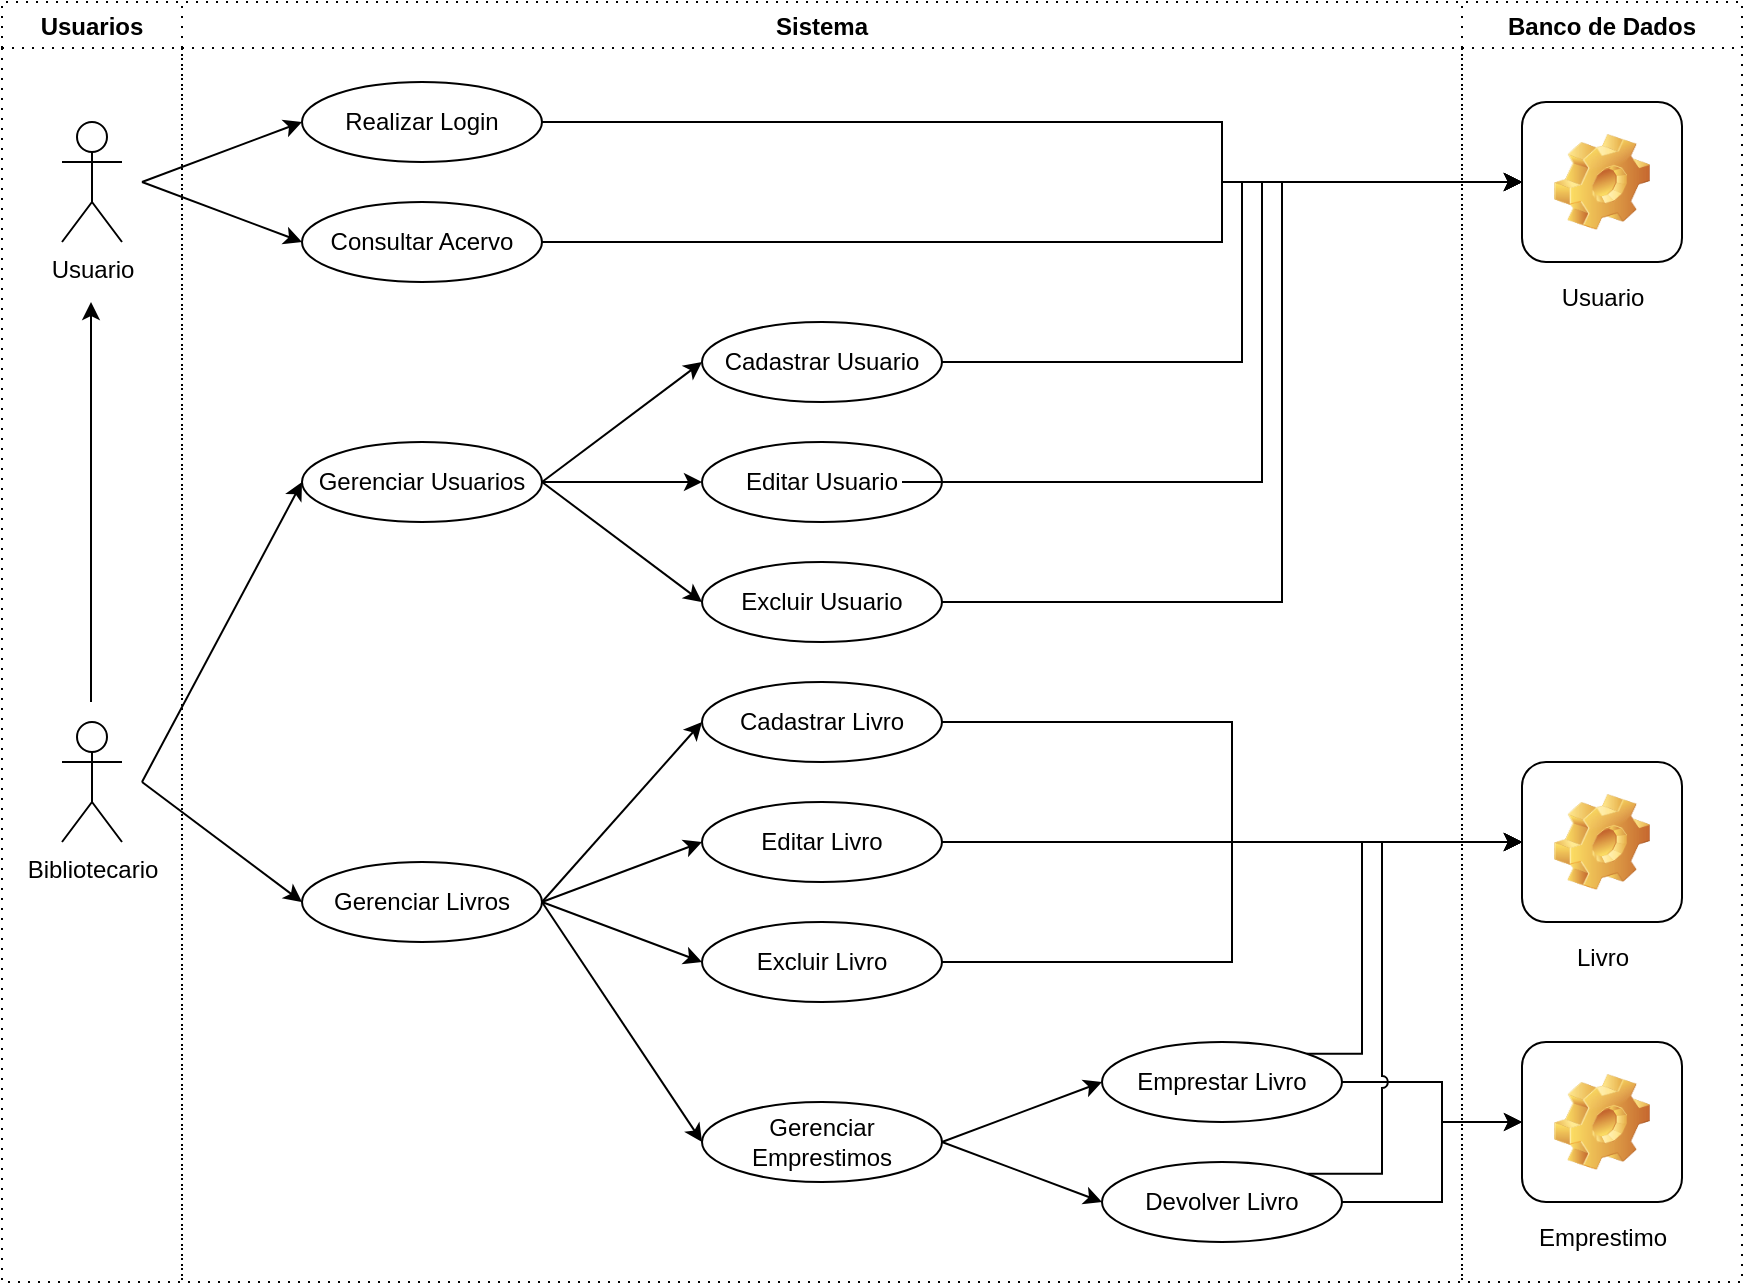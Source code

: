 <mxfile version="24.6.4" type="device">
  <diagram name="Page-1" id="e7e014a7-5840-1c2e-5031-d8a46d1fe8dd">
    <mxGraphModel dx="1434" dy="738" grid="1" gridSize="10" guides="1" tooltips="1" connect="1" arrows="1" fold="1" page="1" pageScale="1" pageWidth="1169" pageHeight="826" background="none" math="0" shadow="0">
      <root>
        <mxCell id="0" />
        <mxCell id="1" parent="0" />
        <mxCell id="nPSNUFFBxjbtZRg-41nY-41" value="Usuario" style="shape=umlActor;verticalLabelPosition=bottom;verticalAlign=top;html=1;" vertex="1" parent="1">
          <mxGeometry x="80" y="60" width="30" height="60" as="geometry" />
        </mxCell>
        <mxCell id="nPSNUFFBxjbtZRg-41nY-42" value="Bibliotecario" style="shape=umlActor;verticalLabelPosition=bottom;verticalAlign=top;html=1;" vertex="1" parent="1">
          <mxGeometry x="80" y="360" width="30" height="60" as="geometry" />
        </mxCell>
        <mxCell id="nPSNUFFBxjbtZRg-41nY-91" style="edgeStyle=orthogonalEdgeStyle;rounded=0;orthogonalLoop=1;jettySize=auto;html=1;exitX=1;exitY=0.5;exitDx=0;exitDy=0;entryX=0;entryY=0.5;entryDx=0;entryDy=0;" edge="1" parent="1" source="nPSNUFFBxjbtZRg-41nY-45" target="nPSNUFFBxjbtZRg-41nY-47">
          <mxGeometry relative="1" as="geometry">
            <Array as="points">
              <mxPoint x="660" y="60" />
              <mxPoint x="660" y="90" />
            </Array>
          </mxGeometry>
        </mxCell>
        <mxCell id="nPSNUFFBxjbtZRg-41nY-45" value="Realizar Login" style="ellipse;whiteSpace=wrap;html=1;" vertex="1" parent="1">
          <mxGeometry x="200" y="40" width="120" height="40" as="geometry" />
        </mxCell>
        <mxCell id="nPSNUFFBxjbtZRg-41nY-90" style="edgeStyle=orthogonalEdgeStyle;rounded=0;orthogonalLoop=1;jettySize=auto;html=1;exitX=1;exitY=0.5;exitDx=0;exitDy=0;entryX=0;entryY=0.5;entryDx=0;entryDy=0;" edge="1" parent="1" source="nPSNUFFBxjbtZRg-41nY-48" target="nPSNUFFBxjbtZRg-41nY-47">
          <mxGeometry relative="1" as="geometry">
            <Array as="points">
              <mxPoint x="660" y="120" />
              <mxPoint x="660" y="90" />
            </Array>
          </mxGeometry>
        </mxCell>
        <mxCell id="nPSNUFFBxjbtZRg-41nY-48" value="Consultar Acervo" style="ellipse;whiteSpace=wrap;html=1;" vertex="1" parent="1">
          <mxGeometry x="200" y="100" width="120" height="40" as="geometry" />
        </mxCell>
        <mxCell id="nPSNUFFBxjbtZRg-41nY-92" style="edgeStyle=orthogonalEdgeStyle;rounded=0;orthogonalLoop=1;jettySize=auto;html=1;exitX=1;exitY=0.5;exitDx=0;exitDy=0;entryX=0;entryY=0.5;entryDx=0;entryDy=0;" edge="1" parent="1" source="nPSNUFFBxjbtZRg-41nY-49" target="nPSNUFFBxjbtZRg-41nY-85">
          <mxGeometry relative="1" as="geometry" />
        </mxCell>
        <mxCell id="nPSNUFFBxjbtZRg-41nY-49" value="Cadastrar Livro" style="ellipse;whiteSpace=wrap;html=1;" vertex="1" parent="1">
          <mxGeometry x="400" y="340" width="120" height="40" as="geometry" />
        </mxCell>
        <mxCell id="nPSNUFFBxjbtZRg-41nY-93" style="edgeStyle=orthogonalEdgeStyle;rounded=0;orthogonalLoop=1;jettySize=auto;html=1;exitX=1;exitY=0.5;exitDx=0;exitDy=0;entryX=0;entryY=0.5;entryDx=0;entryDy=0;" edge="1" parent="1" source="nPSNUFFBxjbtZRg-41nY-50" target="nPSNUFFBxjbtZRg-41nY-85">
          <mxGeometry relative="1" as="geometry">
            <mxPoint x="810" y="410" as="targetPoint" />
          </mxGeometry>
        </mxCell>
        <mxCell id="nPSNUFFBxjbtZRg-41nY-50" value="Editar Livro" style="ellipse;whiteSpace=wrap;html=1;" vertex="1" parent="1">
          <mxGeometry x="400" y="400" width="120" height="40" as="geometry" />
        </mxCell>
        <mxCell id="nPSNUFFBxjbtZRg-41nY-94" style="edgeStyle=orthogonalEdgeStyle;rounded=0;orthogonalLoop=1;jettySize=auto;html=1;exitX=1;exitY=0.5;exitDx=0;exitDy=0;entryX=0;entryY=0.5;entryDx=0;entryDy=0;" edge="1" parent="1" source="nPSNUFFBxjbtZRg-41nY-51" target="nPSNUFFBxjbtZRg-41nY-85">
          <mxGeometry relative="1" as="geometry" />
        </mxCell>
        <mxCell id="nPSNUFFBxjbtZRg-41nY-51" value="Excluir Livro" style="ellipse;whiteSpace=wrap;html=1;" vertex="1" parent="1">
          <mxGeometry x="400" y="460" width="120" height="40" as="geometry" />
        </mxCell>
        <mxCell id="nPSNUFFBxjbtZRg-41nY-95" style="edgeStyle=orthogonalEdgeStyle;rounded=0;orthogonalLoop=1;jettySize=auto;html=1;entryX=0;entryY=0.5;entryDx=0;entryDy=0;exitX=1;exitY=0;exitDx=0;exitDy=0;" edge="1" parent="1" source="nPSNUFFBxjbtZRg-41nY-52" target="nPSNUFFBxjbtZRg-41nY-85">
          <mxGeometry relative="1" as="geometry">
            <mxPoint x="700" y="500" as="sourcePoint" />
            <Array as="points">
              <mxPoint x="730" y="526" />
              <mxPoint x="730" y="420" />
            </Array>
          </mxGeometry>
        </mxCell>
        <mxCell id="nPSNUFFBxjbtZRg-41nY-101" style="edgeStyle=orthogonalEdgeStyle;rounded=0;orthogonalLoop=1;jettySize=auto;html=1;exitX=1;exitY=0.5;exitDx=0;exitDy=0;entryX=0;entryY=0.5;entryDx=0;entryDy=0;jumpStyle=arc;flowAnimation=0;shadow=0;" edge="1" parent="1" source="nPSNUFFBxjbtZRg-41nY-52" target="nPSNUFFBxjbtZRg-41nY-86">
          <mxGeometry relative="1" as="geometry">
            <Array as="points">
              <mxPoint x="770" y="540" />
              <mxPoint x="770" y="560" />
            </Array>
          </mxGeometry>
        </mxCell>
        <mxCell id="nPSNUFFBxjbtZRg-41nY-52" value="Emprestar Livro" style="ellipse;whiteSpace=wrap;html=1;" vertex="1" parent="1">
          <mxGeometry x="600" y="520" width="120" height="40" as="geometry" />
        </mxCell>
        <mxCell id="nPSNUFFBxjbtZRg-41nY-96" style="edgeStyle=orthogonalEdgeStyle;rounded=0;orthogonalLoop=1;jettySize=auto;html=1;entryX=0;entryY=0.5;entryDx=0;entryDy=0;exitX=1;exitY=0;exitDx=0;exitDy=0;flowAnimation=0;shadow=0;jumpStyle=arc;" edge="1" parent="1" source="nPSNUFFBxjbtZRg-41nY-53" target="nPSNUFFBxjbtZRg-41nY-85">
          <mxGeometry relative="1" as="geometry">
            <mxPoint x="720" y="570" as="sourcePoint" />
            <Array as="points">
              <mxPoint x="740" y="586" />
              <mxPoint x="740" y="420" />
            </Array>
          </mxGeometry>
        </mxCell>
        <mxCell id="nPSNUFFBxjbtZRg-41nY-100" value="" style="edgeStyle=orthogonalEdgeStyle;rounded=0;orthogonalLoop=1;jettySize=auto;html=1;" edge="1" parent="1" source="nPSNUFFBxjbtZRg-41nY-53" target="nPSNUFFBxjbtZRg-41nY-86">
          <mxGeometry relative="1" as="geometry">
            <Array as="points">
              <mxPoint x="770" y="600" />
              <mxPoint x="770" y="560" />
            </Array>
          </mxGeometry>
        </mxCell>
        <mxCell id="nPSNUFFBxjbtZRg-41nY-53" value="Devolver Livro" style="ellipse;whiteSpace=wrap;html=1;" vertex="1" parent="1">
          <mxGeometry x="600" y="580" width="120" height="40" as="geometry" />
        </mxCell>
        <mxCell id="nPSNUFFBxjbtZRg-41nY-87" style="edgeStyle=orthogonalEdgeStyle;rounded=0;orthogonalLoop=1;jettySize=auto;html=1;exitX=1;exitY=0.5;exitDx=0;exitDy=0;entryX=0;entryY=0.5;entryDx=0;entryDy=0;" edge="1" parent="1" source="nPSNUFFBxjbtZRg-41nY-54" target="nPSNUFFBxjbtZRg-41nY-47">
          <mxGeometry relative="1" as="geometry">
            <Array as="points">
              <mxPoint x="670" y="180" />
              <mxPoint x="670" y="90" />
            </Array>
          </mxGeometry>
        </mxCell>
        <mxCell id="nPSNUFFBxjbtZRg-41nY-54" value="Cadastrar Usuario" style="ellipse;whiteSpace=wrap;html=1;" vertex="1" parent="1">
          <mxGeometry x="400" y="160" width="120" height="40" as="geometry" />
        </mxCell>
        <mxCell id="nPSNUFFBxjbtZRg-41nY-55" value="Editar Usuario" style="ellipse;whiteSpace=wrap;html=1;" vertex="1" parent="1">
          <mxGeometry x="400" y="220" width="120" height="40" as="geometry" />
        </mxCell>
        <mxCell id="nPSNUFFBxjbtZRg-41nY-89" style="edgeStyle=orthogonalEdgeStyle;rounded=0;orthogonalLoop=1;jettySize=auto;html=1;exitX=1;exitY=0.5;exitDx=0;exitDy=0;entryX=0;entryY=0.5;entryDx=0;entryDy=0;" edge="1" parent="1" source="nPSNUFFBxjbtZRg-41nY-56" target="nPSNUFFBxjbtZRg-41nY-47">
          <mxGeometry relative="1" as="geometry">
            <mxPoint x="770" y="90" as="targetPoint" />
            <Array as="points">
              <mxPoint x="690" y="300" />
              <mxPoint x="690" y="90" />
            </Array>
          </mxGeometry>
        </mxCell>
        <mxCell id="nPSNUFFBxjbtZRg-41nY-56" value="Excluir Usuario" style="ellipse;whiteSpace=wrap;html=1;" vertex="1" parent="1">
          <mxGeometry x="400" y="280" width="120" height="40" as="geometry" />
        </mxCell>
        <mxCell id="nPSNUFFBxjbtZRg-41nY-65" style="rounded=0;orthogonalLoop=1;jettySize=auto;html=1;exitX=1;exitY=0.5;exitDx=0;exitDy=0;entryX=0;entryY=0.5;entryDx=0;entryDy=0;" edge="1" parent="1" source="nPSNUFFBxjbtZRg-41nY-59" target="nPSNUFFBxjbtZRg-41nY-54">
          <mxGeometry relative="1" as="geometry" />
        </mxCell>
        <mxCell id="nPSNUFFBxjbtZRg-41nY-66" style="rounded=0;orthogonalLoop=1;jettySize=auto;html=1;exitX=1;exitY=0.5;exitDx=0;exitDy=0;entryX=0;entryY=0.5;entryDx=0;entryDy=0;" edge="1" parent="1" source="nPSNUFFBxjbtZRg-41nY-59" target="nPSNUFFBxjbtZRg-41nY-55">
          <mxGeometry relative="1" as="geometry" />
        </mxCell>
        <mxCell id="nPSNUFFBxjbtZRg-41nY-67" style="rounded=0;orthogonalLoop=1;jettySize=auto;html=1;exitX=1;exitY=0.5;exitDx=0;exitDy=0;entryX=0;entryY=0.5;entryDx=0;entryDy=0;" edge="1" parent="1" source="nPSNUFFBxjbtZRg-41nY-59" target="nPSNUFFBxjbtZRg-41nY-56">
          <mxGeometry relative="1" as="geometry" />
        </mxCell>
        <mxCell id="nPSNUFFBxjbtZRg-41nY-59" value="Gerenciar Usuarios" style="ellipse;whiteSpace=wrap;html=1;" vertex="1" parent="1">
          <mxGeometry x="200" y="220" width="120" height="40" as="geometry" />
        </mxCell>
        <mxCell id="nPSNUFFBxjbtZRg-41nY-61" style="rounded=0;orthogonalLoop=1;jettySize=auto;html=1;exitX=1;exitY=0.5;exitDx=0;exitDy=0;entryX=0;entryY=0.5;entryDx=0;entryDy=0;" edge="1" parent="1" source="nPSNUFFBxjbtZRg-41nY-60" target="nPSNUFFBxjbtZRg-41nY-49">
          <mxGeometry relative="1" as="geometry" />
        </mxCell>
        <mxCell id="nPSNUFFBxjbtZRg-41nY-62" style="rounded=0;orthogonalLoop=1;jettySize=auto;html=1;exitX=1;exitY=0.5;exitDx=0;exitDy=0;entryX=0;entryY=0.5;entryDx=0;entryDy=0;" edge="1" parent="1" source="nPSNUFFBxjbtZRg-41nY-60" target="nPSNUFFBxjbtZRg-41nY-50">
          <mxGeometry relative="1" as="geometry" />
        </mxCell>
        <mxCell id="nPSNUFFBxjbtZRg-41nY-63" style="rounded=0;orthogonalLoop=1;jettySize=auto;html=1;exitX=1;exitY=0.5;exitDx=0;exitDy=0;entryX=0;entryY=0.5;entryDx=0;entryDy=0;" edge="1" parent="1" source="nPSNUFFBxjbtZRg-41nY-60" target="nPSNUFFBxjbtZRg-41nY-51">
          <mxGeometry relative="1" as="geometry" />
        </mxCell>
        <mxCell id="nPSNUFFBxjbtZRg-41nY-69" style="rounded=0;orthogonalLoop=1;jettySize=auto;html=1;exitX=1;exitY=0.5;exitDx=0;exitDy=0;entryX=0;entryY=0.5;entryDx=0;entryDy=0;" edge="1" parent="1" source="nPSNUFFBxjbtZRg-41nY-60" target="nPSNUFFBxjbtZRg-41nY-68">
          <mxGeometry relative="1" as="geometry" />
        </mxCell>
        <mxCell id="nPSNUFFBxjbtZRg-41nY-60" value="Gerenciar Livros" style="ellipse;whiteSpace=wrap;html=1;" vertex="1" parent="1">
          <mxGeometry x="200" y="430" width="120" height="40" as="geometry" />
        </mxCell>
        <mxCell id="nPSNUFFBxjbtZRg-41nY-70" style="rounded=0;orthogonalLoop=1;jettySize=auto;html=1;exitX=1;exitY=0.5;exitDx=0;exitDy=0;entryX=0;entryY=0.5;entryDx=0;entryDy=0;" edge="1" parent="1" source="nPSNUFFBxjbtZRg-41nY-68" target="nPSNUFFBxjbtZRg-41nY-52">
          <mxGeometry relative="1" as="geometry" />
        </mxCell>
        <mxCell id="nPSNUFFBxjbtZRg-41nY-71" style="rounded=0;orthogonalLoop=1;jettySize=auto;html=1;exitX=1;exitY=0.5;exitDx=0;exitDy=0;entryX=0;entryY=0.5;entryDx=0;entryDy=0;" edge="1" parent="1" source="nPSNUFFBxjbtZRg-41nY-68" target="nPSNUFFBxjbtZRg-41nY-53">
          <mxGeometry relative="1" as="geometry" />
        </mxCell>
        <mxCell id="nPSNUFFBxjbtZRg-41nY-68" value="Gerenciar Emprestimos" style="ellipse;whiteSpace=wrap;html=1;" vertex="1" parent="1">
          <mxGeometry x="400" y="550" width="120" height="40" as="geometry" />
        </mxCell>
        <mxCell id="nPSNUFFBxjbtZRg-41nY-75" style="rounded=0;orthogonalLoop=1;jettySize=auto;html=1;exitX=1;exitY=0.5;exitDx=0;exitDy=0;entryX=0;entryY=0.5;entryDx=0;entryDy=0;" edge="1" parent="1">
          <mxGeometry relative="1" as="geometry">
            <mxPoint x="120" y="90" as="sourcePoint" />
            <mxPoint x="200" y="60" as="targetPoint" />
          </mxGeometry>
        </mxCell>
        <mxCell id="nPSNUFFBxjbtZRg-41nY-76" style="rounded=0;orthogonalLoop=1;jettySize=auto;html=1;exitX=1;exitY=0.5;exitDx=0;exitDy=0;entryX=0;entryY=0.5;entryDx=0;entryDy=0;" edge="1" parent="1">
          <mxGeometry relative="1" as="geometry">
            <mxPoint x="120" y="90" as="sourcePoint" />
            <mxPoint x="200" y="120" as="targetPoint" />
          </mxGeometry>
        </mxCell>
        <mxCell id="nPSNUFFBxjbtZRg-41nY-77" style="rounded=0;orthogonalLoop=1;jettySize=auto;html=1;entryX=0;entryY=0.5;entryDx=0;entryDy=0;" edge="1" parent="1" target="nPSNUFFBxjbtZRg-41nY-60">
          <mxGeometry relative="1" as="geometry">
            <mxPoint x="120" y="390" as="sourcePoint" />
            <mxPoint x="210" y="510" as="targetPoint" />
          </mxGeometry>
        </mxCell>
        <mxCell id="nPSNUFFBxjbtZRg-41nY-78" style="rounded=0;orthogonalLoop=1;jettySize=auto;html=1;entryX=0;entryY=0.5;entryDx=0;entryDy=0;" edge="1" parent="1" target="nPSNUFFBxjbtZRg-41nY-59">
          <mxGeometry relative="1" as="geometry">
            <mxPoint x="120" y="390" as="sourcePoint" />
            <mxPoint x="210" y="280" as="targetPoint" />
          </mxGeometry>
        </mxCell>
        <mxCell id="nPSNUFFBxjbtZRg-41nY-79" style="rounded=0;orthogonalLoop=1;jettySize=auto;html=1;" edge="1" parent="1">
          <mxGeometry relative="1" as="geometry">
            <mxPoint x="94.5" y="350" as="sourcePoint" />
            <mxPoint x="94.5" y="150" as="targetPoint" />
          </mxGeometry>
        </mxCell>
        <mxCell id="nPSNUFFBxjbtZRg-41nY-103" value="" style="group" vertex="1" connectable="0" parent="1">
          <mxGeometry x="140" width="780" height="640" as="geometry" />
        </mxCell>
        <mxCell id="nPSNUFFBxjbtZRg-41nY-80" value="Sistema" style="swimlane;dashed=1;dashPattern=1 4;" vertex="1" parent="nPSNUFFBxjbtZRg-41nY-103">
          <mxGeometry width="640" height="640" as="geometry" />
        </mxCell>
        <mxCell id="nPSNUFFBxjbtZRg-41nY-81" value="Usuarios" style="swimlane;strokeColor=default;dashed=1;dashPattern=1 4;" vertex="1" parent="nPSNUFFBxjbtZRg-41nY-80">
          <mxGeometry x="-90" width="90" height="640" as="geometry" />
        </mxCell>
        <mxCell id="nPSNUFFBxjbtZRg-41nY-88" style="edgeStyle=orthogonalEdgeStyle;rounded=0;orthogonalLoop=1;jettySize=auto;html=1;exitX=1;exitY=0.5;exitDx=0;exitDy=0;entryX=0;entryY=0.5;entryDx=0;entryDy=0;" edge="1" parent="nPSNUFFBxjbtZRg-41nY-80" target="nPSNUFFBxjbtZRg-41nY-47">
          <mxGeometry relative="1" as="geometry">
            <mxPoint x="360" y="240" as="sourcePoint" />
            <mxPoint x="610" y="90" as="targetPoint" />
            <Array as="points">
              <mxPoint x="540" y="240" />
              <mxPoint x="540" y="90" />
            </Array>
          </mxGeometry>
        </mxCell>
        <mxCell id="nPSNUFFBxjbtZRg-41nY-84" value="Banco de Dados" style="swimlane;strokeColor=default;dashed=1;dashPattern=1 4;" vertex="1" parent="nPSNUFFBxjbtZRg-41nY-103">
          <mxGeometry x="640" width="140" height="640" as="geometry" />
        </mxCell>
        <mxCell id="nPSNUFFBxjbtZRg-41nY-47" value="Usuario" style="icon;html=1;image=img/clipart/Gear_128x128.png" vertex="1" parent="nPSNUFFBxjbtZRg-41nY-84">
          <mxGeometry x="30" y="50" width="80" height="80" as="geometry" />
        </mxCell>
        <mxCell id="nPSNUFFBxjbtZRg-41nY-85" value="Livro" style="icon;html=1;image=img/clipart/Gear_128x128.png" vertex="1" parent="nPSNUFFBxjbtZRg-41nY-84">
          <mxGeometry x="30" y="380" width="80" height="80" as="geometry" />
        </mxCell>
        <mxCell id="nPSNUFFBxjbtZRg-41nY-86" value="Emprestimo" style="icon;html=1;image=img/clipart/Gear_128x128.png" vertex="1" parent="nPSNUFFBxjbtZRg-41nY-84">
          <mxGeometry x="30" y="520" width="80" height="80" as="geometry" />
        </mxCell>
      </root>
    </mxGraphModel>
  </diagram>
</mxfile>
